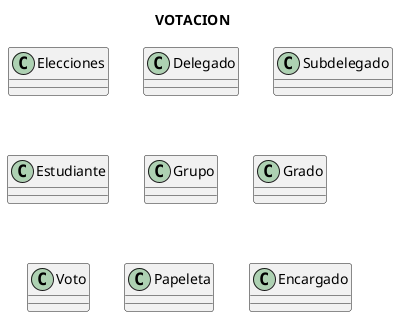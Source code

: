 @startuml DiagramaClasesVotacion
title VOTACION

class Elecciones
class Delegado
class Subdelegado
class Estudiante
class Grupo
class Grado
class Voto
class Papeleta
class Encargado


@enduml